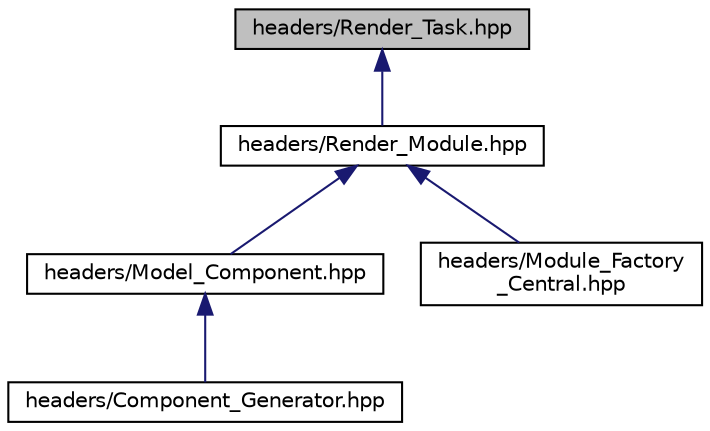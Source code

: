 digraph "headers/Render_Task.hpp"
{
 // LATEX_PDF_SIZE
  edge [fontname="Helvetica",fontsize="10",labelfontname="Helvetica",labelfontsize="10"];
  node [fontname="Helvetica",fontsize="10",shape=record];
  Node25 [label="headers/Render_Task.hpp",height=0.2,width=0.4,color="black", fillcolor="grey75", style="filled", fontcolor="black",tooltip="Task of the render module."];
  Node25 -> Node26 [dir="back",color="midnightblue",fontsize="10",style="solid",fontname="Helvetica"];
  Node26 [label="headers/Render_Module.hpp",height=0.2,width=0.4,color="black", fillcolor="white", style="filled",URL="$de/d59/_render___module_8hpp.html",tooltip="Module of the render type components (model, camera and light). Create components and store the task ..."];
  Node26 -> Node27 [dir="back",color="midnightblue",fontsize="10",style="solid",fontname="Helvetica"];
  Node27 [label="headers/Model_Component.hpp",height=0.2,width=0.4,color="black", fillcolor="white", style="filled",URL="$d0/da4/_model___component_8hpp.html",tooltip="Component that stores a 3d mesh and process it's information and attributes."];
  Node27 -> Node28 [dir="back",color="midnightblue",fontsize="10",style="solid",fontname="Helvetica"];
  Node28 [label="headers/Component_Generator.hpp",height=0.2,width=0.4,color="black", fillcolor="white", style="filled",URL="$d2/de4/_component___generator_8hpp.html",tooltip="Generator of components, store and create components."];
  Node26 -> Node29 [dir="back",color="midnightblue",fontsize="10",style="solid",fontname="Helvetica"];
  Node29 [label="headers/Module_Factory\l_Central.hpp",height=0.2,width=0.4,color="black", fillcolor="white", style="filled",URL="$da/dc1/_module___factory___central_8hpp.html",tooltip="Patch to the problem of auto-registration of static members in cpp files. Registers and stores the mo..."];
}
